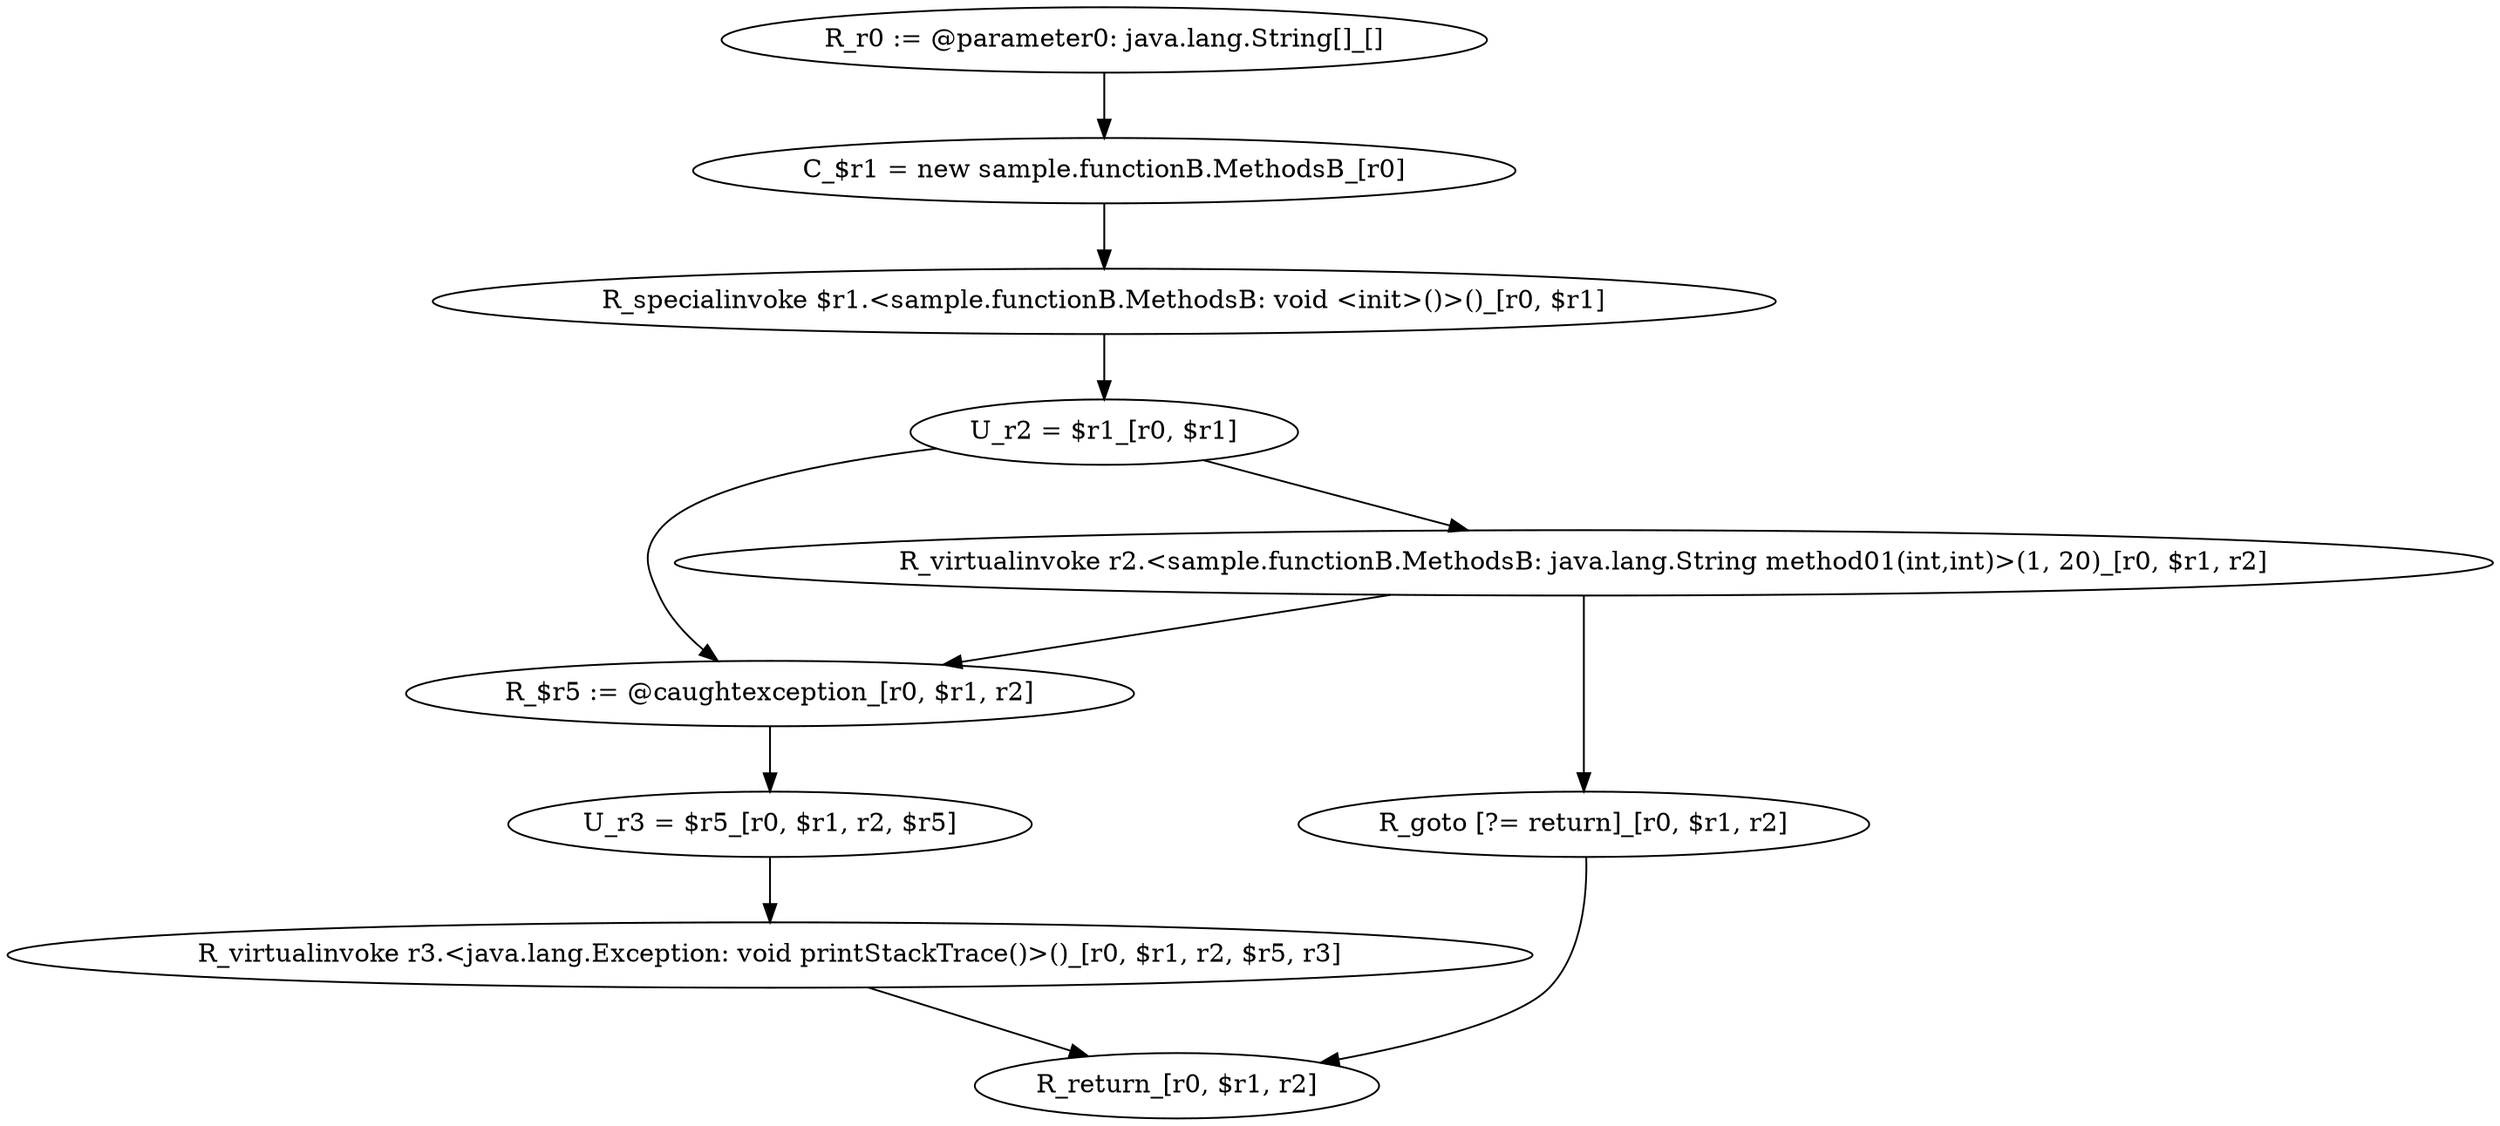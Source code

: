 digraph "Control_Flow_Graph" {
    "R_r0 := @parameter0: java.lang.String[]_[]"
    "C_$r1 = new sample.functionB.MethodsB_[r0]"
    "R_r0 := @parameter0: java.lang.String[]_[]"->"C_$r1 = new sample.functionB.MethodsB_[r0]";
    "R_specialinvoke $r1.<sample.functionB.MethodsB: void <init>()>()_[r0, $r1]"
    "C_$r1 = new sample.functionB.MethodsB_[r0]"->"R_specialinvoke $r1.<sample.functionB.MethodsB: void <init>()>()_[r0, $r1]";
    "U_r2 = $r1_[r0, $r1]"
    "R_specialinvoke $r1.<sample.functionB.MethodsB: void <init>()>()_[r0, $r1]"->"U_r2 = $r1_[r0, $r1]";
    "R_virtualinvoke r2.<sample.functionB.MethodsB: java.lang.String method01(int,int)>(1, 20)_[r0, $r1, r2]"
    "U_r2 = $r1_[r0, $r1]"->"R_virtualinvoke r2.<sample.functionB.MethodsB: java.lang.String method01(int,int)>(1, 20)_[r0, $r1, r2]";
    "R_$r5 := @caughtexception_[r0, $r1, r2]"
    "U_r2 = $r1_[r0, $r1]"->"R_$r5 := @caughtexception_[r0, $r1, r2]";
    "R_goto [?= return]_[r0, $r1, r2]"
    "R_virtualinvoke r2.<sample.functionB.MethodsB: java.lang.String method01(int,int)>(1, 20)_[r0, $r1, r2]"->"R_goto [?= return]_[r0, $r1, r2]";
    "R_virtualinvoke r2.<sample.functionB.MethodsB: java.lang.String method01(int,int)>(1, 20)_[r0, $r1, r2]"->"R_$r5 := @caughtexception_[r0, $r1, r2]";
    "R_return_[r0, $r1, r2]"
    "R_goto [?= return]_[r0, $r1, r2]"->"R_return_[r0, $r1, r2]";
    "U_r3 = $r5_[r0, $r1, r2, $r5]"
    "R_$r5 := @caughtexception_[r0, $r1, r2]"->"U_r3 = $r5_[r0, $r1, r2, $r5]";
    "R_virtualinvoke r3.<java.lang.Exception: void printStackTrace()>()_[r0, $r1, r2, $r5, r3]"
    "U_r3 = $r5_[r0, $r1, r2, $r5]"->"R_virtualinvoke r3.<java.lang.Exception: void printStackTrace()>()_[r0, $r1, r2, $r5, r3]";
    "R_virtualinvoke r3.<java.lang.Exception: void printStackTrace()>()_[r0, $r1, r2, $r5, r3]"->"R_return_[r0, $r1, r2]";
}
